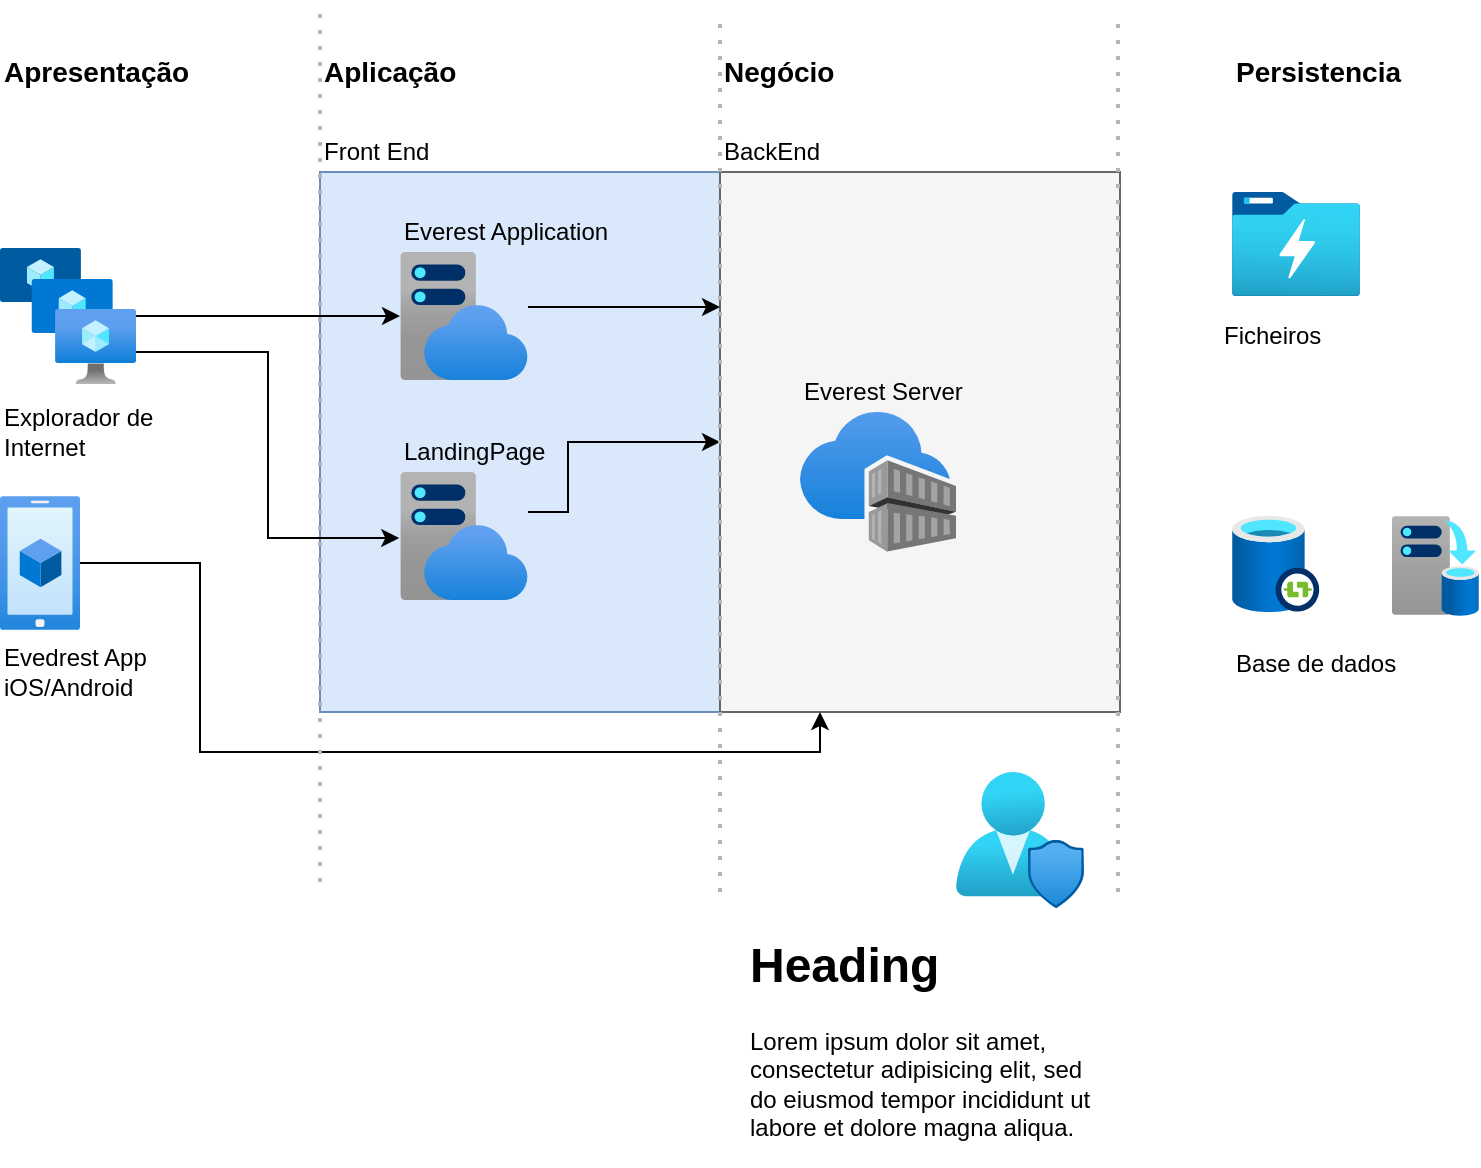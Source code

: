 <mxfile version="14.8.3" type="device"><diagram id="GnDl9WSHSO3j699G7T9Y" name="Page-1"><mxGraphModel dx="1278" dy="596" grid="1" gridSize="10" guides="1" tooltips="1" connect="1" arrows="1" fold="1" page="1" pageScale="1" pageWidth="827" pageHeight="1169" math="0" shadow="0"><root><mxCell id="0"/><mxCell id="1" parent="0"/><mxCell id="dF3wN70f0-oWZ6ibI3Ii-19" value="" style="rounded=0;whiteSpace=wrap;html=1;fillColor=#dae8fc;align=left;strokeColor=#6c8ebf;" parent="1" vertex="1"><mxGeometry x="200" y="160" width="200" height="270" as="geometry"/></mxCell><mxCell id="dF3wN70f0-oWZ6ibI3Ii-20" value="" style="rounded=0;whiteSpace=wrap;html=1;fillColor=#f5f5f5;align=left;strokeColor=#666666;fontColor=#333333;" parent="1" vertex="1"><mxGeometry x="400" y="160" width="200" height="270" as="geometry"/></mxCell><mxCell id="dF3wN70f0-oWZ6ibI3Ii-38" style="edgeStyle=orthogonalEdgeStyle;rounded=0;orthogonalLoop=1;jettySize=auto;html=1;entryX=1;entryY=0.25;entryDx=0;entryDy=0;" parent="1" source="dF3wN70f0-oWZ6ibI3Ii-1" target="dF3wN70f0-oWZ6ibI3Ii-19" edge="1"><mxGeometry relative="1" as="geometry"><Array as="points"><mxPoint x="324" y="228"/></Array></mxGeometry></mxCell><mxCell id="dF3wN70f0-oWZ6ibI3Ii-1" value="" style="aspect=fixed;html=1;points=[];align=center;image;fontSize=12;image=img/lib/azure2/app_services/App_Service_Plans.svg;" parent="1" vertex="1"><mxGeometry x="240" y="200" width="64" height="64" as="geometry"/></mxCell><mxCell id="dF3wN70f0-oWZ6ibI3Ii-2" value="" style="aspect=fixed;html=1;points=[];align=center;image;fontSize=12;image=img/lib/azure2/azure_stack/Infrastructure_Backup.svg;" parent="1" vertex="1"><mxGeometry x="736" y="332" width="43.48" height="50" as="geometry"/></mxCell><mxCell id="dF3wN70f0-oWZ6ibI3Ii-4" value="" style="aspect=fixed;html=1;points=[];align=center;image;fontSize=12;image=img/lib/azure2/databases/SSIS_Lift_And_Shift_IR.svg;" parent="1" vertex="1"><mxGeometry x="656" y="332" width="43.76" height="48" as="geometry"/></mxCell><mxCell id="dF3wN70f0-oWZ6ibI3Ii-36" style="edgeStyle=orthogonalEdgeStyle;rounded=0;orthogonalLoop=1;jettySize=auto;html=1;entryX=0.25;entryY=1;entryDx=0;entryDy=0;" parent="1" source="dF3wN70f0-oWZ6ibI3Ii-5" target="dF3wN70f0-oWZ6ibI3Ii-20" edge="1"><mxGeometry relative="1" as="geometry"><Array as="points"><mxPoint x="140" y="356"/><mxPoint x="140" y="450"/><mxPoint x="450" y="450"/></Array></mxGeometry></mxCell><mxCell id="dF3wN70f0-oWZ6ibI3Ii-5" value="" style="aspect=fixed;html=1;points=[];align=center;image;fontSize=12;image=img/lib/azure2/general/Mobile.svg;" parent="1" vertex="1"><mxGeometry x="40" y="322" width="40" height="67" as="geometry"/></mxCell><mxCell id="dF3wN70f0-oWZ6ibI3Ii-37" style="edgeStyle=orthogonalEdgeStyle;rounded=0;orthogonalLoop=1;jettySize=auto;html=1;entryX=1;entryY=0.5;entryDx=0;entryDy=0;" parent="1" source="dF3wN70f0-oWZ6ibI3Ii-8" target="dF3wN70f0-oWZ6ibI3Ii-19" edge="1"><mxGeometry relative="1" as="geometry"><Array as="points"><mxPoint x="324" y="330"/><mxPoint x="324" y="295"/></Array></mxGeometry></mxCell><mxCell id="dF3wN70f0-oWZ6ibI3Ii-8" value="" style="aspect=fixed;html=1;points=[];align=center;image;fontSize=12;image=img/lib/azure2/app_services/App_Service_Plans.svg;" parent="1" vertex="1"><mxGeometry x="240" y="310" width="64" height="64" as="geometry"/></mxCell><mxCell id="dF3wN70f0-oWZ6ibI3Ii-9" value="" style="aspect=fixed;html=1;points=[];align=center;image;fontSize=12;image=img/lib/azure2/storage/Data_Lake_Storage_Gen1.svg;" parent="1" vertex="1"><mxGeometry x="656" y="170" width="64" height="52" as="geometry"/></mxCell><mxCell id="dF3wN70f0-oWZ6ibI3Ii-10" value="&lt;h1&gt;Heading&lt;/h1&gt;&lt;p&gt;Lorem ipsum dolor sit amet, consectetur adipisicing elit, sed do eiusmod tempor incididunt ut labore et dolore magna aliqua.&lt;/p&gt;" style="text;html=1;strokeColor=none;fillColor=none;spacing=5;spacingTop=-20;whiteSpace=wrap;overflow=hidden;rounded=0;" parent="1" vertex="1"><mxGeometry x="410" y="537" width="190" height="120" as="geometry"/></mxCell><mxCell id="dF3wN70f0-oWZ6ibI3Ii-11" value="Apresentação" style="text;html=1;strokeColor=none;fillColor=none;align=left;verticalAlign=middle;whiteSpace=wrap;rounded=0;fontStyle=1;fontSize=14;" parent="1" vertex="1"><mxGeometry x="40" y="100" width="110" height="20" as="geometry"/></mxCell><mxCell id="dF3wN70f0-oWZ6ibI3Ii-12" value="Front End" style="text;html=1;strokeColor=none;fillColor=none;align=left;verticalAlign=middle;whiteSpace=wrap;rounded=0;" parent="1" vertex="1"><mxGeometry x="200" y="140" width="110" height="20" as="geometry"/></mxCell><mxCell id="dF3wN70f0-oWZ6ibI3Ii-13" value="BackEnd" style="text;html=1;strokeColor=none;fillColor=none;align=left;verticalAlign=middle;whiteSpace=wrap;rounded=0;" parent="1" vertex="1"><mxGeometry x="400" y="140" width="110" height="20" as="geometry"/></mxCell><mxCell id="dF3wN70f0-oWZ6ibI3Ii-14" value="Persistencia" style="text;html=1;strokeColor=none;fillColor=none;align=left;verticalAlign=middle;whiteSpace=wrap;rounded=0;fontStyle=1;fontSize=14;" parent="1" vertex="1"><mxGeometry x="656" y="100" width="110" height="20" as="geometry"/></mxCell><mxCell id="dF3wN70f0-oWZ6ibI3Ii-15" value="Everest Application" style="text;html=1;strokeColor=none;fillColor=none;align=left;verticalAlign=middle;whiteSpace=wrap;rounded=0;" parent="1" vertex="1"><mxGeometry x="240" y="180" width="110" height="20" as="geometry"/></mxCell><mxCell id="dF3wN70f0-oWZ6ibI3Ii-16" value="LandingPage" style="text;html=1;strokeColor=none;fillColor=none;align=left;verticalAlign=middle;whiteSpace=wrap;rounded=0;" parent="1" vertex="1"><mxGeometry x="240" y="290" width="110" height="20" as="geometry"/></mxCell><mxCell id="dF3wN70f0-oWZ6ibI3Ii-17" value="Everest Server" style="text;html=1;strokeColor=none;fillColor=none;align=left;verticalAlign=middle;whiteSpace=wrap;rounded=0;" parent="1" vertex="1"><mxGeometry x="440" y="260" width="110" height="20" as="geometry"/></mxCell><mxCell id="dF3wN70f0-oWZ6ibI3Ii-21" value="Aplicação" style="text;html=1;strokeColor=none;fillColor=none;align=left;verticalAlign=middle;whiteSpace=wrap;rounded=0;fontStyle=1;fontSize=14;" parent="1" vertex="1"><mxGeometry x="200" y="100" width="110" height="20" as="geometry"/></mxCell><mxCell id="dF3wN70f0-oWZ6ibI3Ii-22" value="Negócio" style="text;html=1;strokeColor=none;fillColor=none;align=left;verticalAlign=middle;whiteSpace=wrap;rounded=0;fontStyle=1;fontSize=14;" parent="1" vertex="1"><mxGeometry x="400" y="100" width="110" height="20" as="geometry"/></mxCell><mxCell id="dF3wN70f0-oWZ6ibI3Ii-24" value="Ficheiros" style="text;html=1;strokeColor=none;fillColor=none;align=left;verticalAlign=middle;whiteSpace=wrap;rounded=0;" parent="1" vertex="1"><mxGeometry x="650" y="232" width="110" height="20" as="geometry"/></mxCell><mxCell id="dF3wN70f0-oWZ6ibI3Ii-25" value="Base de dados" style="text;html=1;strokeColor=none;fillColor=none;align=left;verticalAlign=middle;whiteSpace=wrap;rounded=0;" parent="1" vertex="1"><mxGeometry x="656" y="396" width="110" height="20" as="geometry"/></mxCell><mxCell id="dF3wN70f0-oWZ6ibI3Ii-28" value="Explorador de Internet" style="text;html=1;strokeColor=none;fillColor=none;align=left;verticalAlign=middle;whiteSpace=wrap;rounded=0;" parent="1" vertex="1"><mxGeometry x="40" y="280" width="110" height="20" as="geometry"/></mxCell><mxCell id="dF3wN70f0-oWZ6ibI3Ii-29" value="Evedrest App&lt;br&gt;iOS/Android" style="text;html=1;strokeColor=none;fillColor=none;align=left;verticalAlign=middle;whiteSpace=wrap;rounded=0;" parent="1" vertex="1"><mxGeometry x="40" y="400" width="110" height="20" as="geometry"/></mxCell><mxCell id="dF3wN70f0-oWZ6ibI3Ii-34" style="edgeStyle=orthogonalEdgeStyle;rounded=0;orthogonalLoop=1;jettySize=auto;html=1;" parent="1" source="dF3wN70f0-oWZ6ibI3Ii-31" target="dF3wN70f0-oWZ6ibI3Ii-1" edge="1"><mxGeometry relative="1" as="geometry"/></mxCell><mxCell id="dF3wN70f0-oWZ6ibI3Ii-35" style="edgeStyle=orthogonalEdgeStyle;rounded=0;orthogonalLoop=1;jettySize=auto;html=1;entryX=-0.006;entryY=0.516;entryDx=0;entryDy=0;entryPerimeter=0;" parent="1" source="dF3wN70f0-oWZ6ibI3Ii-31" target="dF3wN70f0-oWZ6ibI3Ii-8" edge="1"><mxGeometry relative="1" as="geometry"><Array as="points"><mxPoint x="174" y="250"/><mxPoint x="174" y="343"/></Array></mxGeometry></mxCell><mxCell id="dF3wN70f0-oWZ6ibI3Ii-31" value="" style="aspect=fixed;html=1;points=[];align=center;image;fontSize=12;image=img/lib/azure2/compute/VM_Scale_Sets.svg;fillColor=none;" parent="1" vertex="1"><mxGeometry x="40" y="198" width="68" height="68" as="geometry"/></mxCell><mxCell id="dF3wN70f0-oWZ6ibI3Ii-32" value="" style="aspect=fixed;html=1;points=[];align=center;image;fontSize=12;image=img/lib/azure2/containers/Container_Registries.svg;fillColor=none;" parent="1" vertex="1"><mxGeometry x="440" y="280" width="78.03" height="70" as="geometry"/></mxCell><mxCell id="dF3wN70f0-oWZ6ibI3Ii-33" value="" style="aspect=fixed;html=1;points=[];align=center;image;fontSize=12;image=img/lib/azure2/management_governance/User_Privacy.svg;fillColor=none;" parent="1" vertex="1"><mxGeometry x="518.03" y="460" width="64" height="68" as="geometry"/></mxCell><mxCell id="dF3wN70f0-oWZ6ibI3Ii-39" value="" style="endArrow=none;dashed=1;html=1;dashPattern=1 3;strokeWidth=2;strokeColor=#B5B5B5;" parent="1" edge="1"><mxGeometry width="50" height="50" relative="1" as="geometry"><mxPoint x="200" y="515" as="sourcePoint"/><mxPoint x="200" y="75" as="targetPoint"/></mxGeometry></mxCell><mxCell id="dF3wN70f0-oWZ6ibI3Ii-40" value="" style="endArrow=none;dashed=1;html=1;dashPattern=1 3;strokeWidth=2;strokeColor=#B5B5B5;" parent="1" edge="1"><mxGeometry width="50" height="50" relative="1" as="geometry"><mxPoint x="400" y="520" as="sourcePoint"/><mxPoint x="400" y="80" as="targetPoint"/></mxGeometry></mxCell><mxCell id="dF3wN70f0-oWZ6ibI3Ii-41" value="" style="endArrow=none;dashed=1;html=1;dashPattern=1 3;strokeWidth=2;strokeColor=#B5B5B5;" parent="1" edge="1"><mxGeometry width="50" height="50" relative="1" as="geometry"><mxPoint x="599" y="520" as="sourcePoint"/><mxPoint x="599" y="80" as="targetPoint"/></mxGeometry></mxCell></root></mxGraphModel></diagram></mxfile>